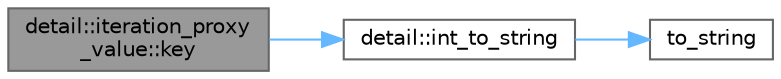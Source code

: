 digraph "detail::iteration_proxy_value::key"
{
 // LATEX_PDF_SIZE
  bgcolor="transparent";
  edge [fontname=Helvetica,fontsize=10,labelfontname=Helvetica,labelfontsize=10];
  node [fontname=Helvetica,fontsize=10,shape=box,height=0.2,width=0.4];
  rankdir="LR";
  Node1 [id="Node000001",label="detail::iteration_proxy\l_value::key",height=0.2,width=0.4,color="gray40", fillcolor="grey60", style="filled", fontcolor="black",tooltip="return key of the iterator"];
  Node1 -> Node2 [id="edge3_Node000001_Node000002",color="steelblue1",style="solid",tooltip=" "];
  Node2 [id="Node000002",label="detail::int_to_string",height=0.2,width=0.4,color="grey40", fillcolor="white", style="filled",URL="$namespacedetail.html#af75fd8de21cdb8a0ed835b94aa02e5da",tooltip=" "];
  Node2 -> Node3 [id="edge4_Node000002_Node000003",color="steelblue1",style="solid",tooltip=" "];
  Node3 [id="Node000003",label="to_string",height=0.2,width=0.4,color="grey40", fillcolor="white", style="filled",URL="$json_8hpp.html#a5b9ca6dc52cf4226c68d67f895b2a1d4",tooltip="user-defined to_string function for JSON values"];
}
